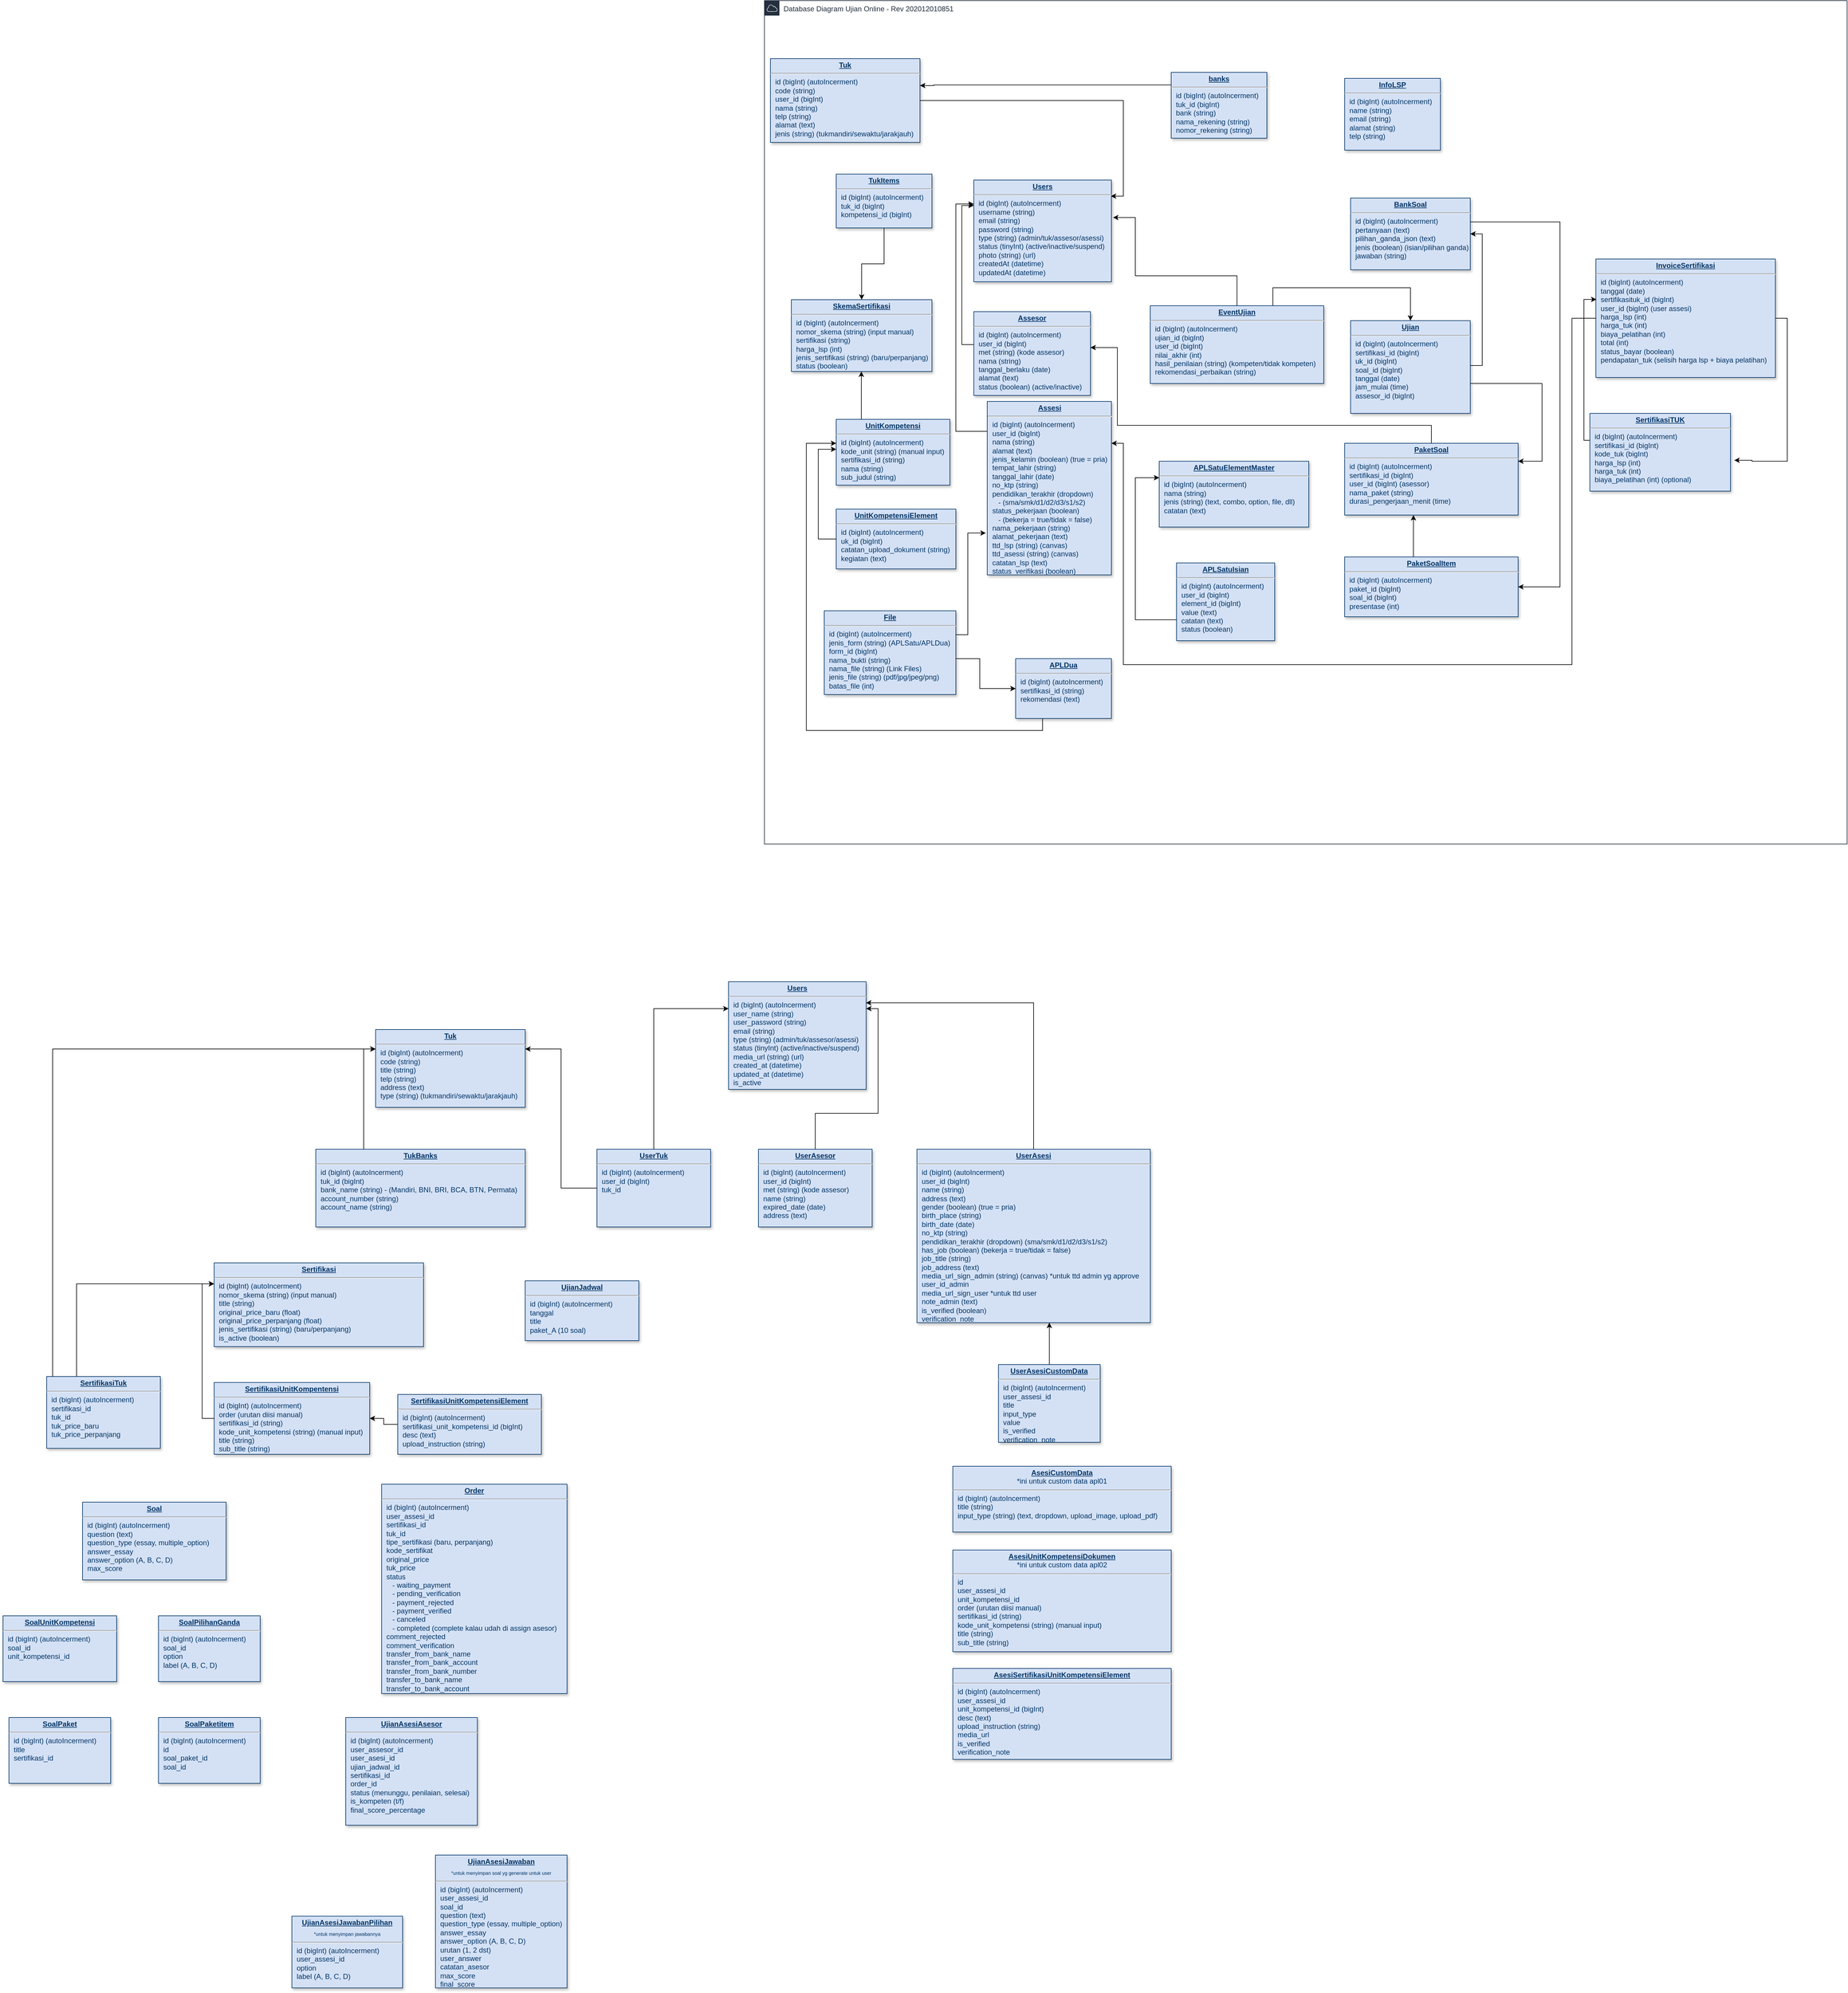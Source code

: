 <mxfile version="13.10.9" type="github">
  <diagram name="Page-1" id="efa7a0a1-bf9b-a30e-e6df-94a7791c09e9">
    <mxGraphModel dx="3702" dy="2324" grid="1" gridSize="10" guides="1" tooltips="1" connect="1" arrows="1" fold="1" page="1" pageScale="1" pageWidth="826" pageHeight="1169" background="#ffffff" math="0" shadow="0">
      <root>
        <mxCell id="0" />
        <mxCell id="1" parent="0" />
        <mxCell id="heTCheeYm8iJPFTdOMiy-63" value="Database Diagram Ujian Online - Rev 202012010851" style="points=[[0,0],[0.25,0],[0.5,0],[0.75,0],[1,0],[1,0.25],[1,0.5],[1,0.75],[1,1],[0.75,1],[0.5,1],[0.25,1],[0,1],[0,0.75],[0,0.5],[0,0.25]];outlineConnect=0;gradientColor=none;html=1;whiteSpace=wrap;fontSize=12;fontStyle=0;shape=mxgraph.aws4.group;grIcon=mxgraph.aws4.group_aws_cloud;strokeColor=#232F3E;fillColor=none;verticalAlign=top;align=left;spacingLeft=30;fontColor=#232F3E;dashed=0;" parent="1" vertex="1">
          <mxGeometry x="-70" y="-220" width="1810" height="1410" as="geometry" />
        </mxCell>
        <mxCell id="heTCheeYm8iJPFTdOMiy-60" style="edgeStyle=orthogonalEdgeStyle;rounded=0;orthogonalLoop=1;jettySize=auto;html=1;entryX=0.996;entryY=0.158;entryDx=0;entryDy=0;entryPerimeter=0;" parent="1" source="19" target="25" edge="1">
          <mxGeometry relative="1" as="geometry" />
        </mxCell>
        <mxCell id="19" value="&lt;p style=&quot;margin: 0px ; margin-top: 4px ; text-align: center ; text-decoration: underline&quot;&gt;&lt;b&gt;Tuk&lt;/b&gt;&lt;/p&gt;&lt;hr&gt;&lt;p style=&quot;margin: 0px ; margin-left: 8px&quot;&gt;id (bigInt) (autoIncerment)&lt;br&gt;&lt;/p&gt;&lt;p style=&quot;margin: 0px ; margin-left: 8px&quot;&gt;code (string)&lt;br&gt;user_id (bigInt)&lt;/p&gt;&lt;p style=&quot;margin: 0px ; margin-left: 8px&quot;&gt;nama (string)&lt;/p&gt;&lt;p style=&quot;margin: 0px ; margin-left: 8px&quot;&gt;telp (string)&lt;/p&gt;&lt;p style=&quot;margin: 0px ; margin-left: 8px&quot;&gt;alamat (text)&lt;/p&gt;&lt;p style=&quot;margin: 0px ; margin-left: 8px&quot;&gt;jenis (string) (tukmandiri/sewaktu/jarakjauh)&lt;/p&gt;" style="verticalAlign=top;align=left;overflow=fill;fontSize=12;fontFamily=Helvetica;html=1;strokeColor=#003366;shadow=1;fillColor=#D4E1F5;fontColor=#003366" parent="1" vertex="1">
          <mxGeometry x="-60" y="-123" width="250" height="140" as="geometry" />
        </mxCell>
        <mxCell id="heTCheeYm8iJPFTdOMiy-50" style="edgeStyle=orthogonalEdgeStyle;rounded=0;orthogonalLoop=1;jettySize=auto;html=1;entryX=1.027;entryY=0.603;entryDx=0;entryDy=0;entryPerimeter=0;" parent="1" source="21" target="heTCheeYm8iJPFTdOMiy-49" edge="1">
          <mxGeometry relative="1" as="geometry">
            <Array as="points">
              <mxPoint x="1640" y="311" />
              <mxPoint x="1640" y="550" />
              <mxPoint x="1581" y="550" />
            </Array>
          </mxGeometry>
        </mxCell>
        <mxCell id="bXYBpyES4xBzQ3Z_DIDQ-28" style="edgeStyle=orthogonalEdgeStyle;rounded=0;orthogonalLoop=1;jettySize=auto;html=1;" parent="1" source="21" target="heTCheeYm8iJPFTdOMiy-33" edge="1">
          <mxGeometry relative="1" as="geometry">
            <Array as="points">
              <mxPoint x="1280" y="311" />
              <mxPoint x="1280" y="890" />
              <mxPoint x="530" y="890" />
              <mxPoint x="530" y="520" />
            </Array>
          </mxGeometry>
        </mxCell>
        <mxCell id="21" value="&lt;p style=&quot;margin: 0px ; margin-top: 4px ; text-align: center ; text-decoration: underline&quot;&gt;&lt;b&gt;InvoiceSertifikasi&lt;/b&gt;&lt;/p&gt;&lt;hr&gt;&lt;p style=&quot;margin: 0px ; margin-left: 8px&quot;&gt;id (bigInt) (autoI&lt;span&gt;ncerment)&lt;/span&gt;&lt;/p&gt;&lt;p style=&quot;margin: 0px ; margin-left: 8px&quot;&gt;tanggal (date)&lt;/p&gt;&lt;p style=&quot;margin: 0px ; margin-left: 8px&quot;&gt;sertifikasituk_id (bigInt)&lt;/p&gt;&lt;p style=&quot;margin: 0px ; margin-left: 8px&quot;&gt;user_id (bigInt) (user assesi)&lt;/p&gt;&lt;p style=&quot;margin: 0px ; margin-left: 8px&quot;&gt;harga_lsp (int)&lt;/p&gt;&lt;p style=&quot;margin: 0px ; margin-left: 8px&quot;&gt;harga_tuk (int)&lt;/p&gt;&lt;p style=&quot;margin: 0px ; margin-left: 8px&quot;&gt;biaya_pelatihan (int)&lt;/p&gt;&lt;p style=&quot;margin: 0px ; margin-left: 8px&quot;&gt;total (int)&lt;/p&gt;&lt;p style=&quot;margin: 0px ; margin-left: 8px&quot;&gt;status_bayar (boolean)&lt;/p&gt;&lt;p style=&quot;margin: 0px ; margin-left: 8px&quot;&gt;pendapatan_tuk&amp;nbsp;&lt;span&gt;(selisih harga lsp + biaya pelatihan)&lt;/span&gt;&lt;/p&gt;&lt;p style=&quot;margin: 0px ; margin-left: 8px&quot;&gt;&lt;br&gt;&lt;/p&gt;" style="verticalAlign=top;align=left;overflow=fill;fontSize=12;fontFamily=Helvetica;html=1;strokeColor=#003366;shadow=1;fillColor=#D4E1F5;fontColor=#003366" parent="1" vertex="1">
          <mxGeometry x="1320" y="212" width="300" height="198" as="geometry" />
        </mxCell>
        <mxCell id="DHn3oza12a2Z6BV4zN-L-25" style="edgeStyle=orthogonalEdgeStyle;rounded=0;orthogonalLoop=1;jettySize=auto;html=1;" parent="1" source="23" target="heTCheeYm8iJPFTdOMiy-48" edge="1">
          <mxGeometry relative="1" as="geometry">
            <Array as="points">
              <mxPoint x="92" y="460" />
              <mxPoint x="92" y="460" />
            </Array>
          </mxGeometry>
        </mxCell>
        <mxCell id="23" value="&lt;p style=&quot;margin: 0px ; margin-top: 4px ; text-align: center ; text-decoration: underline&quot;&gt;&lt;strong&gt;UnitKompetensi&lt;/strong&gt;&lt;/p&gt;&lt;hr&gt;&lt;p style=&quot;margin: 0px ; margin-left: 8px&quot;&gt;id (bigInt) (autoIncerment)&amp;nbsp;&lt;/p&gt;&lt;p style=&quot;margin: 0px ; margin-left: 8px&quot;&gt;&lt;span&gt;kode_unit (string) (manual input)&lt;/span&gt;&lt;br&gt;&lt;/p&gt;&lt;p style=&quot;margin: 0px ; margin-left: 8px&quot;&gt;sertifikasi_id (string)&lt;/p&gt;&lt;p style=&quot;margin: 0px ; margin-left: 8px&quot;&gt;nama (string)&lt;/p&gt;&lt;p style=&quot;margin: 0px ; margin-left: 8px&quot;&gt;sub_judul (string)&lt;/p&gt;" style="verticalAlign=top;align=left;overflow=fill;fontSize=12;fontFamily=Helvetica;html=1;strokeColor=#003366;shadow=1;fillColor=#D4E1F5;fontColor=#003366" parent="1" vertex="1">
          <mxGeometry x="50" y="480" width="190" height="110" as="geometry" />
        </mxCell>
        <mxCell id="25" value="&lt;p style=&quot;margin: 0px ; margin-top: 4px ; text-align: center ; text-decoration: underline&quot;&gt;&lt;strong&gt;Users&lt;/strong&gt;&lt;/p&gt;&lt;hr&gt;&lt;p style=&quot;margin: 0px ; margin-left: 8px&quot;&gt;id (bigInt) (autoIncerment)&lt;/p&gt;&lt;p style=&quot;margin: 0px ; margin-left: 8px&quot;&gt;&lt;span&gt;username (string)&lt;/span&gt;&lt;br&gt;&lt;/p&gt;&lt;p style=&quot;margin: 0px ; margin-left: 8px&quot;&gt;email (string)&lt;/p&gt;&lt;p style=&quot;margin: 0px ; margin-left: 8px&quot;&gt;password (string)&lt;/p&gt;&lt;p style=&quot;margin: 0px ; margin-left: 8px&quot;&gt;type (string) (admin/tuk/assesor/asessi)&lt;/p&gt;&lt;p style=&quot;margin: 0px ; margin-left: 8px&quot;&gt;status (tinyInt) (active/inactive/suspend)&lt;/p&gt;&lt;p style=&quot;margin: 0px ; margin-left: 8px&quot;&gt;photo (string) (url)&lt;br&gt;&lt;/p&gt;&lt;p style=&quot;margin: 0px ; margin-left: 8px&quot;&gt;createdAt (datetime)&lt;/p&gt;&lt;p style=&quot;margin: 0px ; margin-left: 8px&quot;&gt;updatedAt (datetime)&lt;/p&gt;" style="verticalAlign=top;align=left;overflow=fill;fontSize=12;fontFamily=Helvetica;html=1;strokeColor=#003366;shadow=1;fillColor=#D4E1F5;fontColor=#003366" parent="1" vertex="1">
          <mxGeometry x="280" y="80" width="230" height="170" as="geometry" />
        </mxCell>
        <mxCell id="DHn3oza12a2Z6BV4zN-L-26" style="edgeStyle=orthogonalEdgeStyle;rounded=0;orthogonalLoop=1;jettySize=auto;html=1;entryX=0.5;entryY=0;entryDx=0;entryDy=0;" parent="1" source="WZpdN21KnvEpJNr-9mmN-114" target="heTCheeYm8iJPFTdOMiy-48" edge="1">
          <mxGeometry relative="1" as="geometry" />
        </mxCell>
        <mxCell id="WZpdN21KnvEpJNr-9mmN-114" value="&lt;p style=&quot;margin: 0px ; margin-top: 4px ; text-align: center ; text-decoration: underline&quot;&gt;&lt;b&gt;TukItems&lt;/b&gt;&lt;/p&gt;&lt;hr&gt;&lt;p style=&quot;margin: 0px ; margin-left: 8px&quot;&gt;id (bigInt) (autoIncerment)&lt;/p&gt;&lt;p style=&quot;margin: 0px ; margin-left: 8px&quot;&gt;tuk_id (bigInt)&lt;/p&gt;&lt;p style=&quot;margin: 0px ; margin-left: 8px&quot;&gt;kompetensi_id (bigInt)&lt;/p&gt;" style="verticalAlign=top;align=left;overflow=fill;fontSize=12;fontFamily=Helvetica;html=1;strokeColor=#003366;shadow=1;fillColor=#D4E1F5;fontColor=#003366" parent="1" vertex="1">
          <mxGeometry x="50" y="70" width="160" height="90" as="geometry" />
        </mxCell>
        <mxCell id="heTCheeYm8iJPFTdOMiy-61" style="edgeStyle=orthogonalEdgeStyle;rounded=0;orthogonalLoop=1;jettySize=auto;html=1;" parent="1" source="WZpdN21KnvEpJNr-9mmN-120" edge="1">
          <mxGeometry relative="1" as="geometry">
            <Array as="points">
              <mxPoint x="213" y="-79" />
            </Array>
            <mxPoint x="190" y="-78" as="targetPoint" />
          </mxGeometry>
        </mxCell>
        <mxCell id="WZpdN21KnvEpJNr-9mmN-120" value="&lt;p style=&quot;margin: 0px ; margin-top: 4px ; text-align: center ; text-decoration: underline&quot;&gt;&lt;b&gt;banks&lt;/b&gt;&lt;/p&gt;&lt;hr&gt;&lt;p style=&quot;margin: 0px ; margin-left: 8px&quot;&gt;id (bigInt) (autoIncerment)&lt;/p&gt;&lt;p style=&quot;margin: 0px ; margin-left: 8px&quot;&gt;tuk_id (bigInt)&lt;br&gt;bank (string)&lt;/p&gt;&lt;p style=&quot;margin: 0px ; margin-left: 8px&quot;&gt;nama_rekening (string)&lt;/p&gt;&lt;p style=&quot;margin: 0px ; margin-left: 8px&quot;&gt;nomor_rekening (string)&lt;/p&gt;" style="verticalAlign=top;align=left;overflow=fill;fontSize=12;fontFamily=Helvetica;html=1;strokeColor=#003366;shadow=1;fillColor=#D4E1F5;fontColor=#003366" parent="1" vertex="1">
          <mxGeometry x="610" y="-100" width="160" height="110" as="geometry" />
        </mxCell>
        <mxCell id="Iho4lKKZC5XpDZxjVtu8-25" value="&lt;p style=&quot;margin: 0px ; margin-top: 4px ; text-align: center ; text-decoration: underline&quot;&gt;&lt;b&gt;InfoLSP&lt;/b&gt;&lt;/p&gt;&lt;hr&gt;&lt;p style=&quot;margin: 0px ; margin-left: 8px&quot;&gt;id (bigInt) (autoI&lt;span&gt;ncerment)&lt;/span&gt;&lt;/p&gt;&lt;p style=&quot;margin: 0px ; margin-left: 8px&quot;&gt;name (string)&lt;/p&gt;&lt;p style=&quot;margin: 0px ; margin-left: 8px&quot;&gt;email (string)&lt;/p&gt;&lt;p style=&quot;margin: 0px ; margin-left: 8px&quot;&gt;alamat (string)&lt;/p&gt;&lt;p style=&quot;margin: 0px ; margin-left: 8px&quot;&gt;telp (string)&lt;/p&gt;" style="verticalAlign=top;align=left;overflow=fill;fontSize=12;fontFamily=Helvetica;html=1;strokeColor=#003366;shadow=1;fillColor=#D4E1F5;fontColor=#003366" parent="1" vertex="1">
          <mxGeometry x="900" y="-90" width="160" height="120" as="geometry" />
        </mxCell>
        <mxCell id="heTCheeYm8iJPFTdOMiy-39" style="edgeStyle=orthogonalEdgeStyle;rounded=0;orthogonalLoop=1;jettySize=auto;html=1;entryX=0;entryY=0.25;entryDx=0;entryDy=0;" parent="1" source="heTCheeYm8iJPFTdOMiy-32" target="25" edge="1">
          <mxGeometry relative="1" as="geometry">
            <mxPoint x="270" y="110" as="targetPoint" />
            <Array as="points">
              <mxPoint x="260" y="355" />
              <mxPoint x="260" y="122" />
            </Array>
          </mxGeometry>
        </mxCell>
        <mxCell id="heTCheeYm8iJPFTdOMiy-32" value="&lt;p style=&quot;margin: 0px ; margin-top: 4px ; text-align: center ; text-decoration: underline&quot;&gt;&lt;strong&gt;Assesor&lt;/strong&gt;&lt;/p&gt;&lt;hr&gt;&lt;p style=&quot;margin: 0px ; margin-left: 8px&quot;&gt;id (bigInt) (autoIncerment)&lt;/p&gt;&lt;p style=&quot;margin: 0px ; margin-left: 8px&quot;&gt;user_id (bigInt)&lt;/p&gt;&lt;p style=&quot;margin: 0px ; margin-left: 8px&quot;&gt;met (string) (kode assesor)&lt;br&gt;&lt;/p&gt;&lt;p style=&quot;margin: 0px ; margin-left: 8px&quot;&gt;nama (string)&lt;/p&gt;&lt;p style=&quot;margin: 0px ; margin-left: 8px&quot;&gt;tanggal_berlaku (date)&lt;/p&gt;&lt;p style=&quot;margin: 0px ; margin-left: 8px&quot;&gt;alamat (text)&lt;/p&gt;&lt;p style=&quot;margin: 0px ; margin-left: 8px&quot;&gt;status (boolean) (active/inactive)&lt;/p&gt;&lt;p style=&quot;margin: 0px ; margin-left: 8px&quot;&gt;&lt;br&gt;&lt;/p&gt;" style="verticalAlign=top;align=left;overflow=fill;fontSize=12;fontFamily=Helvetica;html=1;strokeColor=#003366;shadow=1;fillColor=#D4E1F5;fontColor=#003366" parent="1" vertex="1">
          <mxGeometry x="280" y="300" width="195" height="140" as="geometry" />
        </mxCell>
        <mxCell id="heTCheeYm8iJPFTdOMiy-40" style="edgeStyle=orthogonalEdgeStyle;rounded=0;orthogonalLoop=1;jettySize=auto;html=1;" parent="1" source="heTCheeYm8iJPFTdOMiy-33" edge="1">
          <mxGeometry relative="1" as="geometry">
            <mxPoint x="280" y="120" as="targetPoint" />
            <Array as="points">
              <mxPoint x="250" y="500" />
              <mxPoint x="250" y="120" />
            </Array>
          </mxGeometry>
        </mxCell>
        <mxCell id="heTCheeYm8iJPFTdOMiy-33" value="&lt;p style=&quot;margin: 0px ; margin-top: 4px ; text-align: center ; text-decoration: underline&quot;&gt;&lt;strong&gt;Assesi&lt;/strong&gt;&lt;/p&gt;&lt;hr&gt;&lt;p style=&quot;margin: 0px ; margin-left: 8px&quot;&gt;id (bigInt) (autoIncerment)&lt;/p&gt;&lt;p style=&quot;margin: 0px ; margin-left: 8px&quot;&gt;user_id (bigInt)&lt;/p&gt;&lt;p style=&quot;margin: 0px ; margin-left: 8px&quot;&gt;nama (string)&lt;/p&gt;&lt;p style=&quot;margin: 0px ; margin-left: 8px&quot;&gt;alamat (text)&lt;/p&gt;&lt;p style=&quot;margin: 0px ; margin-left: 8px&quot;&gt;jenis_kelamin (boolean) (true = pria)&lt;br&gt;tempat_lahir (string)&lt;/p&gt;&lt;p style=&quot;margin: 0px ; margin-left: 8px&quot;&gt;tanggal_lahir (date)&lt;/p&gt;&lt;p style=&quot;margin: 0px ; margin-left: 8px&quot;&gt;no_ktp (string)&lt;/p&gt;&lt;p style=&quot;margin: 0px ; margin-left: 8px&quot;&gt;pendidikan_terakhir (dropdown)&lt;/p&gt;&lt;p style=&quot;margin: 0px ; margin-left: 8px&quot;&gt;&amp;nbsp; &amp;nbsp;- (sma/smk/d1/d2/d3/s1/s2)&lt;/p&gt;&lt;p style=&quot;margin: 0px ; margin-left: 8px&quot;&gt;status_pekerjaan (boolean)&lt;/p&gt;&lt;p style=&quot;margin: 0px ; margin-left: 8px&quot;&gt;&amp;nbsp; &amp;nbsp;- (bekerja = true/tidak = false)&lt;/p&gt;&lt;p style=&quot;margin: 0px ; margin-left: 8px&quot;&gt;nama_pekerjaan (string)&lt;/p&gt;&lt;p style=&quot;margin: 0px ; margin-left: 8px&quot;&gt;alamat_pekerjaan (text)&lt;/p&gt;&lt;p style=&quot;margin: 0px ; margin-left: 8px&quot;&gt;ttd_lsp (string) (canvas)&lt;/p&gt;&lt;p style=&quot;margin: 0px ; margin-left: 8px&quot;&gt;ttd_asessi (string) (canvas)&lt;/p&gt;&lt;p style=&quot;margin: 0px ; margin-left: 8px&quot;&gt;catatan_lsp (text)&lt;/p&gt;&lt;p style=&quot;margin: 0px ; margin-left: 8px&quot;&gt;status_verifikasi (boolean)&lt;/p&gt;" style="verticalAlign=top;align=left;overflow=fill;fontSize=12;fontFamily=Helvetica;html=1;strokeColor=#003366;shadow=1;fillColor=#D4E1F5;fontColor=#003366" parent="1" vertex="1">
          <mxGeometry x="302.5" y="450" width="207.5" height="290" as="geometry" />
        </mxCell>
        <mxCell id="heTCheeYm8iJPFTdOMiy-34" value="&lt;p style=&quot;margin: 4px 0px 0px ; text-align: center&quot;&gt;&lt;b&gt;&lt;u&gt;APLSatuElementMaster&lt;/u&gt;&lt;/b&gt;&lt;br&gt;&lt;/p&gt;&lt;hr&gt;&lt;p style=&quot;margin: 0px ; margin-left: 8px&quot;&gt;id (bigInt) (autoIncerment)&lt;/p&gt;&lt;p style=&quot;margin: 0px ; margin-left: 8px&quot;&gt;nama (string)&lt;/p&gt;&lt;p style=&quot;margin: 0px ; margin-left: 8px&quot;&gt;jenis (string) (text, combo, option, file, dll)&lt;/p&gt;&lt;p style=&quot;margin: 0px ; margin-left: 8px&quot;&gt;catatan (text)&lt;/p&gt;" style="verticalAlign=top;align=left;overflow=fill;fontSize=12;fontFamily=Helvetica;html=1;strokeColor=#003366;shadow=1;fillColor=#D4E1F5;fontColor=#003366" parent="1" vertex="1">
          <mxGeometry x="590" y="550" width="250" height="110" as="geometry" />
        </mxCell>
        <mxCell id="heTCheeYm8iJPFTdOMiy-37" style="edgeStyle=orthogonalEdgeStyle;rounded=0;orthogonalLoop=1;jettySize=auto;html=1;entryX=0;entryY=0.25;entryDx=0;entryDy=0;" parent="1" source="heTCheeYm8iJPFTdOMiy-35" target="heTCheeYm8iJPFTdOMiy-34" edge="1">
          <mxGeometry relative="1" as="geometry">
            <mxPoint x="550" y="490" as="targetPoint" />
            <Array as="points">
              <mxPoint x="550" y="815" />
              <mxPoint x="550" y="578" />
            </Array>
          </mxGeometry>
        </mxCell>
        <mxCell id="heTCheeYm8iJPFTdOMiy-35" value="&lt;p style=&quot;margin: 4px 0px 0px ; text-align: center&quot;&gt;&lt;b&gt;&lt;u&gt;APLSatuIsian&lt;/u&gt;&lt;/b&gt;&lt;br&gt;&lt;/p&gt;&lt;hr&gt;&lt;p style=&quot;margin: 0px ; margin-left: 8px&quot;&gt;id (bigInt) (autoIncerment)&lt;/p&gt;&lt;p style=&quot;margin: 0px ; margin-left: 8px&quot;&gt;user_id (bigInt)&lt;/p&gt;&lt;p style=&quot;margin: 0px ; margin-left: 8px&quot;&gt;element_id (bigInt)&lt;/p&gt;&lt;p style=&quot;margin: 0px ; margin-left: 8px&quot;&gt;value (text)&lt;/p&gt;&lt;p style=&quot;margin: 0px ; margin-left: 8px&quot;&gt;catatan (text)&lt;/p&gt;&lt;p style=&quot;margin: 0px ; margin-left: 8px&quot;&gt;status (boolean)&lt;/p&gt;" style="verticalAlign=top;align=left;overflow=fill;fontSize=12;fontFamily=Helvetica;html=1;strokeColor=#003366;shadow=1;fillColor=#D4E1F5;fontColor=#003366" parent="1" vertex="1">
          <mxGeometry x="619" y="720" width="164" height="130" as="geometry" />
        </mxCell>
        <mxCell id="DHn3oza12a2Z6BV4zN-L-27" style="edgeStyle=orthogonalEdgeStyle;rounded=0;orthogonalLoop=1;jettySize=auto;html=1;" parent="1" source="heTCheeYm8iJPFTdOMiy-42" target="23" edge="1">
          <mxGeometry relative="1" as="geometry">
            <Array as="points">
              <mxPoint x="395" y="1000" />
              <mxPoint y="1000" />
              <mxPoint y="520" />
            </Array>
          </mxGeometry>
        </mxCell>
        <mxCell id="heTCheeYm8iJPFTdOMiy-42" value="&lt;p style=&quot;margin: 0px ; margin-top: 4px ; text-align: center ; text-decoration: underline&quot;&gt;&lt;strong&gt;APLDua&lt;/strong&gt;&lt;/p&gt;&lt;hr&gt;&lt;p style=&quot;margin: 0px ; margin-left: 8px&quot;&gt;id (bigInt) (autoIncerment)&lt;/p&gt;&lt;p style=&quot;margin: 0px ; margin-left: 8px&quot;&gt;&lt;span&gt;sertifikasi_id (string)&lt;/span&gt;&lt;/p&gt;&lt;p style=&quot;margin: 0px ; margin-left: 8px&quot;&gt;rekomendasi (text)&lt;/p&gt;" style="verticalAlign=top;align=left;overflow=fill;fontSize=12;fontFamily=Helvetica;html=1;strokeColor=#003366;shadow=1;fillColor=#D4E1F5;fontColor=#003366" parent="1" vertex="1">
          <mxGeometry x="350" y="880" width="160" height="100" as="geometry" />
        </mxCell>
        <mxCell id="heTCheeYm8iJPFTdOMiy-45" style="edgeStyle=orthogonalEdgeStyle;rounded=0;orthogonalLoop=1;jettySize=auto;html=1;" parent="1" source="heTCheeYm8iJPFTdOMiy-43" edge="1">
          <mxGeometry relative="1" as="geometry">
            <mxPoint x="50" y="530" as="targetPoint" />
            <Array as="points">
              <mxPoint x="20" y="680" />
              <mxPoint x="20" y="530" />
            </Array>
          </mxGeometry>
        </mxCell>
        <mxCell id="heTCheeYm8iJPFTdOMiy-43" value="&lt;p style=&quot;margin: 0px ; margin-top: 4px ; text-align: center ; text-decoration: underline&quot;&gt;&lt;strong&gt;UnitKompetensiElement&lt;/strong&gt;&lt;/p&gt;&lt;hr&gt;&lt;p style=&quot;margin: 0px ; margin-left: 8px&quot;&gt;id (bigInt) (autoIncerment)&amp;nbsp;&lt;/p&gt;&lt;p style=&quot;margin: 0px ; margin-left: 8px&quot;&gt;uk_id (bigInt)&lt;/p&gt;&lt;p style=&quot;margin: 0px ; margin-left: 8px&quot;&gt;catatan_upload_dokument (string)&lt;/p&gt;&lt;p style=&quot;margin: 0px ; margin-left: 8px&quot;&gt;kegiatan (text)&lt;/p&gt;" style="verticalAlign=top;align=left;overflow=fill;fontSize=12;fontFamily=Helvetica;html=1;strokeColor=#003366;shadow=1;fillColor=#D4E1F5;fontColor=#003366" parent="1" vertex="1">
          <mxGeometry x="50" y="630" width="200" height="100" as="geometry" />
        </mxCell>
        <mxCell id="heTCheeYm8iJPFTdOMiy-46" style="edgeStyle=orthogonalEdgeStyle;rounded=0;orthogonalLoop=1;jettySize=auto;html=1;" parent="1" source="heTCheeYm8iJPFTdOMiy-44" edge="1">
          <mxGeometry relative="1" as="geometry">
            <mxPoint x="300" y="670" as="targetPoint" />
            <Array as="points">
              <mxPoint x="130" y="840" />
              <mxPoint x="270" y="840" />
              <mxPoint x="270" y="670" />
              <mxPoint x="300" y="670" />
            </Array>
          </mxGeometry>
        </mxCell>
        <mxCell id="heTCheeYm8iJPFTdOMiy-47" style="edgeStyle=orthogonalEdgeStyle;rounded=0;orthogonalLoop=1;jettySize=auto;html=1;entryX=0;entryY=0.5;entryDx=0;entryDy=0;" parent="1" source="heTCheeYm8iJPFTdOMiy-44" target="heTCheeYm8iJPFTdOMiy-42" edge="1">
          <mxGeometry relative="1" as="geometry">
            <mxPoint x="310" y="920" as="targetPoint" />
            <Array as="points">
              <mxPoint x="290" y="880" />
              <mxPoint x="290" y="930" />
            </Array>
          </mxGeometry>
        </mxCell>
        <mxCell id="heTCheeYm8iJPFTdOMiy-44" value="&lt;p style=&quot;margin: 0px ; margin-top: 4px ; text-align: center ; text-decoration: underline&quot;&gt;&lt;strong&gt;File&lt;/strong&gt;&lt;/p&gt;&lt;hr&gt;&lt;p style=&quot;margin: 0px ; margin-left: 8px&quot;&gt;id (bigInt) (autoIncerment)&amp;nbsp;&lt;/p&gt;&lt;p style=&quot;margin: 0px ; margin-left: 8px&quot;&gt;jenis_form (string) (APLSatu/APLDua)&lt;/p&gt;&lt;p style=&quot;margin: 0px ; margin-left: 8px&quot;&gt;form_id (bigInt)&lt;/p&gt;&lt;p style=&quot;margin: 0px ; margin-left: 8px&quot;&gt;nama_bukti (string)&lt;/p&gt;&lt;p style=&quot;margin: 0px ; margin-left: 8px&quot;&gt;nama_file (string) (Link Files)&lt;/p&gt;&lt;p style=&quot;margin: 0px ; margin-left: 8px&quot;&gt;jenis_file (string) (pdf/jpg/jpeg/png)&lt;/p&gt;&lt;p style=&quot;margin: 0px ; margin-left: 8px&quot;&gt;batas_file (int)&lt;/p&gt;" style="verticalAlign=top;align=left;overflow=fill;fontSize=12;fontFamily=Helvetica;html=1;strokeColor=#003366;shadow=1;fillColor=#D4E1F5;fontColor=#003366" parent="1" vertex="1">
          <mxGeometry x="30" y="800" width="220" height="140" as="geometry" />
        </mxCell>
        <mxCell id="heTCheeYm8iJPFTdOMiy-48" value="&lt;p style=&quot;margin: 0px ; margin-top: 4px ; text-align: center ; text-decoration: underline&quot;&gt;&lt;strong&gt;SkemaSertifikasi&lt;/strong&gt;&lt;/p&gt;&lt;hr&gt;&lt;p style=&quot;margin: 0px ; margin-left: 8px&quot;&gt;id (bigInt) (autoIncerment)&lt;/p&gt;&lt;p style=&quot;margin: 0px ; margin-left: 8px&quot;&gt;nomor_skema (string) (input manual)&lt;/p&gt;&lt;p style=&quot;margin: 0px ; margin-left: 8px&quot;&gt;sertifikasi (string)&lt;/p&gt;&lt;p style=&quot;margin: 0px ; margin-left: 8px&quot;&gt;harga_lsp (int)&lt;/p&gt;&lt;p style=&quot;margin: 0px ; margin-left: 8px&quot;&gt;jenis_sertifikasi (string) (baru/perpanjang)&lt;/p&gt;&lt;p style=&quot;margin: 0px ; margin-left: 8px&quot;&gt;status (boolean)&lt;/p&gt;" style="verticalAlign=top;align=left;overflow=fill;fontSize=12;fontFamily=Helvetica;html=1;strokeColor=#003366;shadow=1;fillColor=#D4E1F5;fontColor=#003366" parent="1" vertex="1">
          <mxGeometry x="-25" y="280" width="235" height="120" as="geometry" />
        </mxCell>
        <mxCell id="heTCheeYm8iJPFTdOMiy-59" style="edgeStyle=orthogonalEdgeStyle;rounded=0;orthogonalLoop=1;jettySize=auto;html=1;entryX=0.003;entryY=0.341;entryDx=0;entryDy=0;entryPerimeter=0;" parent="1" source="heTCheeYm8iJPFTdOMiy-49" target="21" edge="1">
          <mxGeometry relative="1" as="geometry">
            <Array as="points">
              <mxPoint x="1300" y="515" />
              <mxPoint x="1300" y="280" />
            </Array>
          </mxGeometry>
        </mxCell>
        <mxCell id="heTCheeYm8iJPFTdOMiy-49" value="&lt;p style=&quot;margin: 0px ; margin-top: 4px ; text-align: center ; text-decoration: underline&quot;&gt;&lt;strong&gt;SertifikasiTUK&lt;/strong&gt;&lt;/p&gt;&lt;hr&gt;&lt;p style=&quot;margin: 0px ; margin-left: 8px&quot;&gt;id (bigInt) (autoIncerment)&lt;/p&gt;&lt;p style=&quot;margin: 0px ; margin-left: 8px&quot;&gt;sertifikasi_id (bigInt)&lt;/p&gt;&lt;p style=&quot;margin: 0px ; margin-left: 8px&quot;&gt;kode_tuk (bigInt)&lt;/p&gt;&lt;p style=&quot;margin: 0px ; margin-left: 8px&quot;&gt;harga_lsp (int)&lt;/p&gt;&lt;p style=&quot;margin: 0px ; margin-left: 8px&quot;&gt;harga_tuk (int)&lt;/p&gt;&lt;p style=&quot;margin: 0px ; margin-left: 8px&quot;&gt;biaya_pelatihan (int) (optional)&lt;/p&gt;" style="verticalAlign=top;align=left;overflow=fill;fontSize=12;fontFamily=Helvetica;html=1;strokeColor=#003366;shadow=1;fillColor=#D4E1F5;fontColor=#003366" parent="1" vertex="1">
          <mxGeometry x="1310" y="470" width="235" height="130" as="geometry" />
        </mxCell>
        <mxCell id="MrS6xcVCUdpSio_KJlvb-25" style="edgeStyle=orthogonalEdgeStyle;rounded=0;orthogonalLoop=1;jettySize=auto;html=1;entryX=1;entryY=0.5;entryDx=0;entryDy=0;" parent="1" source="heTCheeYm8iJPFTdOMiy-52" target="BUe4r4xqA8qYwREzCAUj-28" edge="1">
          <mxGeometry relative="1" as="geometry">
            <mxPoint x="1180" y="853" as="targetPoint" />
            <Array as="points">
              <mxPoint x="1260" y="150" />
              <mxPoint x="1260" y="760" />
            </Array>
          </mxGeometry>
        </mxCell>
        <mxCell id="heTCheeYm8iJPFTdOMiy-52" value="&lt;p style=&quot;margin: 0px ; margin-top: 4px ; text-align: center ; text-decoration: underline&quot;&gt;&lt;strong&gt;BankSoal&lt;/strong&gt;&lt;/p&gt;&lt;hr&gt;&lt;p style=&quot;margin: 0px ; margin-left: 8px&quot;&gt;id (bigInt) (autoIncerment)&lt;/p&gt;&lt;p style=&quot;margin: 0px ; margin-left: 8px&quot;&gt;pertanyaan (text)&lt;/p&gt;&lt;p style=&quot;margin: 0px ; margin-left: 8px&quot;&gt;pilihan_ganda_json (text)&lt;/p&gt;&lt;p style=&quot;margin: 0px ; margin-left: 8px&quot;&gt;jenis (boolean) (isian/pilihan ganda)&lt;/p&gt;&lt;p style=&quot;margin: 0px ; margin-left: 8px&quot;&gt;jawaban (string)&lt;/p&gt;" style="verticalAlign=top;align=left;overflow=fill;fontSize=12;fontFamily=Helvetica;html=1;strokeColor=#003366;shadow=1;fillColor=#D4E1F5;fontColor=#003366" parent="1" vertex="1">
          <mxGeometry x="910" y="110.0" width="200" height="120" as="geometry" />
        </mxCell>
        <mxCell id="heTCheeYm8iJPFTdOMiy-55" style="edgeStyle=orthogonalEdgeStyle;rounded=0;orthogonalLoop=1;jettySize=auto;html=1;entryX=1;entryY=0.5;entryDx=0;entryDy=0;" parent="1" source="heTCheeYm8iJPFTdOMiy-53" target="heTCheeYm8iJPFTdOMiy-52" edge="1">
          <mxGeometry relative="1" as="geometry">
            <Array as="points">
              <mxPoint x="1130" y="390" />
              <mxPoint x="1130" y="170" />
              <mxPoint x="1110" y="170" />
            </Array>
          </mxGeometry>
        </mxCell>
        <mxCell id="MrS6xcVCUdpSio_KJlvb-26" style="edgeStyle=orthogonalEdgeStyle;rounded=0;orthogonalLoop=1;jettySize=auto;html=1;entryX=1;entryY=0.25;entryDx=0;entryDy=0;" parent="1" source="heTCheeYm8iJPFTdOMiy-53" target="BUe4r4xqA8qYwREzCAUj-26" edge="1">
          <mxGeometry relative="1" as="geometry">
            <Array as="points">
              <mxPoint x="1230" y="420" />
              <mxPoint x="1230" y="550" />
            </Array>
          </mxGeometry>
        </mxCell>
        <mxCell id="heTCheeYm8iJPFTdOMiy-53" value="&lt;p style=&quot;margin: 0px ; margin-top: 4px ; text-align: center ; text-decoration: underline&quot;&gt;&lt;strong&gt;Ujian&lt;/strong&gt;&lt;/p&gt;&lt;hr&gt;&lt;p style=&quot;margin: 0px ; margin-left: 8px&quot;&gt;id (bigInt) (autoIncerment)&lt;/p&gt;&lt;p style=&quot;margin: 0px ; margin-left: 8px&quot;&gt;sertifikasi_id (bigInt)&lt;/p&gt;&lt;p style=&quot;margin: 0px ; margin-left: 8px&quot;&gt;uk_id (bigInt)&lt;/p&gt;&lt;p style=&quot;margin: 0px ; margin-left: 8px&quot;&gt;soal_id (bigInt)&lt;/p&gt;&lt;p style=&quot;margin: 0px ; margin-left: 8px&quot;&gt;tanggal (date)&lt;/p&gt;&lt;p style=&quot;margin: 0px ; margin-left: 8px&quot;&gt;jam_mulai (time)&lt;/p&gt;&lt;p style=&quot;margin: 0px ; margin-left: 8px&quot;&gt;assesor_id (bigInt)&lt;/p&gt;" style="verticalAlign=top;align=left;overflow=fill;fontSize=12;fontFamily=Helvetica;html=1;strokeColor=#003366;shadow=1;fillColor=#D4E1F5;fontColor=#003366" parent="1" vertex="1">
          <mxGeometry x="910" y="315" width="200" height="155" as="geometry" />
        </mxCell>
        <mxCell id="heTCheeYm8iJPFTdOMiy-56" style="edgeStyle=orthogonalEdgeStyle;rounded=0;orthogonalLoop=1;jettySize=auto;html=1;entryX=0.5;entryY=0;entryDx=0;entryDy=0;" parent="1" source="heTCheeYm8iJPFTdOMiy-54" target="heTCheeYm8iJPFTdOMiy-53" edge="1">
          <mxGeometry relative="1" as="geometry">
            <Array as="points">
              <mxPoint x="780" y="260" />
              <mxPoint x="1010" y="260" />
            </Array>
          </mxGeometry>
        </mxCell>
        <mxCell id="heTCheeYm8iJPFTdOMiy-57" style="edgeStyle=orthogonalEdgeStyle;rounded=0;orthogonalLoop=1;jettySize=auto;html=1;entryX=1.012;entryY=0.368;entryDx=0;entryDy=0;entryPerimeter=0;" parent="1" source="heTCheeYm8iJPFTdOMiy-54" target="25" edge="1">
          <mxGeometry relative="1" as="geometry">
            <Array as="points">
              <mxPoint x="720" y="240" />
              <mxPoint x="550" y="240" />
              <mxPoint x="550" y="142" />
            </Array>
          </mxGeometry>
        </mxCell>
        <mxCell id="heTCheeYm8iJPFTdOMiy-54" value="&lt;p style=&quot;margin: 0px ; margin-top: 4px ; text-align: center ; text-decoration: underline&quot;&gt;&lt;strong&gt;EventUjian&lt;/strong&gt;&lt;/p&gt;&lt;hr&gt;&lt;p style=&quot;margin: 0px ; margin-left: 8px&quot;&gt;id (bigInt) (autoIncerment)&lt;/p&gt;&lt;p style=&quot;margin: 0px ; margin-left: 8px&quot;&gt;ujian_id (bigInt)&lt;/p&gt;&lt;p style=&quot;margin: 0px ; margin-left: 8px&quot;&gt;user_id (bigInt)&lt;/p&gt;&lt;p style=&quot;margin: 0px ; margin-left: 8px&quot;&gt;nilai_akhir (int)&lt;/p&gt;&lt;p style=&quot;margin: 0px ; margin-left: 8px&quot;&gt;hasil_penilaian (string) (kompeten/tidak kompeten)&lt;/p&gt;&lt;p style=&quot;margin: 0px ; margin-left: 8px&quot;&gt;rekomendasi_perbaikan (string)&lt;/p&gt;" style="verticalAlign=top;align=left;overflow=fill;fontSize=12;fontFamily=Helvetica;html=1;strokeColor=#003366;shadow=1;fillColor=#D4E1F5;fontColor=#003366" parent="1" vertex="1">
          <mxGeometry x="575" y="290" width="290" height="130" as="geometry" />
        </mxCell>
        <mxCell id="BUe4r4xqA8qYwREzCAUj-27" style="edgeStyle=orthogonalEdgeStyle;rounded=0;orthogonalLoop=1;jettySize=auto;html=1;" parent="1" source="BUe4r4xqA8qYwREzCAUj-26" target="heTCheeYm8iJPFTdOMiy-32" edge="1">
          <mxGeometry relative="1" as="geometry">
            <Array as="points">
              <mxPoint x="1045" y="490" />
              <mxPoint x="520" y="490" />
              <mxPoint x="520" y="360" />
            </Array>
          </mxGeometry>
        </mxCell>
        <mxCell id="BUe4r4xqA8qYwREzCAUj-26" value="&lt;p style=&quot;margin: 0px ; margin-top: 4px ; text-align: center ; text-decoration: underline&quot;&gt;&lt;strong&gt;PaketSoal&lt;/strong&gt;&lt;/p&gt;&lt;hr&gt;&lt;p style=&quot;margin: 0px ; margin-left: 8px&quot;&gt;id (bigInt) (autoIncerment)&lt;/p&gt;&lt;p style=&quot;margin: 0px ; margin-left: 8px&quot;&gt;&lt;span&gt;sertifikasi_id (bigInt)&lt;/span&gt;&lt;br&gt;&lt;/p&gt;&lt;p style=&quot;margin: 0px ; margin-left: 8px&quot;&gt;user_id (bigInt) (asessor)&lt;/p&gt;&lt;p style=&quot;margin: 0px ; margin-left: 8px&quot;&gt;nama_paket (string)&lt;/p&gt;&lt;p style=&quot;margin: 0px ; margin-left: 8px&quot;&gt;durasi_pengerjaan_menit (time)&lt;/p&gt;" style="verticalAlign=top;align=left;overflow=fill;fontSize=12;fontFamily=Helvetica;html=1;strokeColor=#003366;shadow=1;fillColor=#D4E1F5;fontColor=#003366" parent="1" vertex="1">
          <mxGeometry x="900" y="520" width="290" height="120" as="geometry" />
        </mxCell>
        <mxCell id="BUe4r4xqA8qYwREzCAUj-29" style="edgeStyle=orthogonalEdgeStyle;rounded=0;orthogonalLoop=1;jettySize=auto;html=1;" parent="1" source="BUe4r4xqA8qYwREzCAUj-28" target="BUe4r4xqA8qYwREzCAUj-26" edge="1">
          <mxGeometry relative="1" as="geometry">
            <Array as="points">
              <mxPoint x="1015" y="670" />
              <mxPoint x="1015" y="670" />
            </Array>
          </mxGeometry>
        </mxCell>
        <mxCell id="BUe4r4xqA8qYwREzCAUj-28" value="&lt;p style=&quot;margin: 0px ; margin-top: 4px ; text-align: center ; text-decoration: underline&quot;&gt;&lt;strong&gt;PaketSoalItem&lt;/strong&gt;&lt;/p&gt;&lt;hr&gt;&lt;p style=&quot;margin: 0px ; margin-left: 8px&quot;&gt;id (bigInt) (autoIncerment)&lt;/p&gt;&lt;p style=&quot;margin: 0px ; margin-left: 8px&quot;&gt;paket_id (bigInt)&lt;/p&gt;&lt;p style=&quot;margin: 0px ; margin-left: 8px&quot;&gt;soal_id (bigInt)&lt;/p&gt;&lt;p style=&quot;margin: 0px ; margin-left: 8px&quot;&gt;presentase (int)&lt;/p&gt;" style="verticalAlign=top;align=left;overflow=fill;fontSize=12;fontFamily=Helvetica;html=1;strokeColor=#003366;shadow=1;fillColor=#D4E1F5;fontColor=#003366" parent="1" vertex="1">
          <mxGeometry x="900" y="710" width="290" height="100" as="geometry" />
        </mxCell>
        <mxCell id="YZXBTbIjRNJ1mOJAg90B-25" value="&lt;p style=&quot;margin: 0px ; margin-top: 4px ; text-align: center ; text-decoration: underline&quot;&gt;&lt;strong&gt;Users&lt;/strong&gt;&lt;/p&gt;&lt;hr&gt;&lt;p style=&quot;margin: 0px ; margin-left: 8px&quot;&gt;id (bigInt) (autoIncerment)&lt;/p&gt;&lt;p style=&quot;margin: 0px ; margin-left: 8px&quot;&gt;user_name (string)&lt;/p&gt;&lt;p style=&quot;margin: 0px ; margin-left: 8px&quot;&gt;user_password (string)&lt;/p&gt;&lt;p style=&quot;margin: 0px ; margin-left: 8px&quot;&gt;email (string)&lt;/p&gt;&lt;p style=&quot;margin: 0px ; margin-left: 8px&quot;&gt;type (string) (admin/tuk/assesor/asessi)&lt;/p&gt;&lt;p style=&quot;margin: 0px ; margin-left: 8px&quot;&gt;status (tinyInt) (active/inactive/suspend)&lt;/p&gt;&lt;p style=&quot;margin: 0px ; margin-left: 8px&quot;&gt;media_url (string) (url)&lt;/p&gt;&lt;p style=&quot;margin: 0px ; margin-left: 8px&quot;&gt;created_at (datetime)&lt;/p&gt;&lt;p style=&quot;margin: 0px ; margin-left: 8px&quot;&gt;updated_at (datetime)&lt;/p&gt;&lt;p style=&quot;margin: 0px ; margin-left: 8px&quot;&gt;is_active&lt;/p&gt;" style="verticalAlign=top;align=left;overflow=fill;fontSize=12;fontFamily=Helvetica;html=1;strokeColor=#003366;shadow=1;fillColor=#D4E1F5;fontColor=#003366" parent="1" vertex="1">
          <mxGeometry x="-130" y="1420" width="230" height="180" as="geometry" />
        </mxCell>
        <mxCell id="NWYR0QhhFVFz2IaBORLZ-47" style="edgeStyle=orthogonalEdgeStyle;rounded=0;orthogonalLoop=1;jettySize=auto;html=1;entryX=0.999;entryY=0.196;entryDx=0;entryDy=0;entryPerimeter=0;" edge="1" parent="1" source="YZXBTbIjRNJ1mOJAg90B-26" target="YZXBTbIjRNJ1mOJAg90B-25">
          <mxGeometry relative="1" as="geometry">
            <Array as="points">
              <mxPoint x="380" y="1455" />
            </Array>
          </mxGeometry>
        </mxCell>
        <mxCell id="YZXBTbIjRNJ1mOJAg90B-26" value="&lt;p style=&quot;margin: 4px 0px 0px ; text-align: center&quot;&gt;&lt;b&gt;&lt;u&gt;UserAsesi&lt;/u&gt;&lt;/b&gt;&lt;br&gt;&lt;/p&gt;&lt;hr&gt;&lt;p style=&quot;margin: 0px ; margin-left: 8px&quot;&gt;id (bigInt) (autoIncerment)&lt;/p&gt;&lt;p style=&quot;margin: 0px ; margin-left: 8px&quot;&gt;user_id (bigInt)&lt;/p&gt;&lt;p style=&quot;margin: 0px ; margin-left: 8px&quot;&gt;name (string)&lt;/p&gt;&lt;p style=&quot;margin: 0px ; margin-left: 8px&quot;&gt;address (text)&lt;/p&gt;&lt;p style=&quot;margin: 0px ; margin-left: 8px&quot;&gt;gender (boolean) (true = pria)&lt;/p&gt;&lt;p style=&quot;margin: 0px ; margin-left: 8px&quot;&gt;birth_place (string)&lt;/p&gt;&lt;p style=&quot;margin: 0px ; margin-left: 8px&quot;&gt;birth_date (date)&lt;/p&gt;&lt;p style=&quot;margin: 0px ; margin-left: 8px&quot;&gt;no_ktp (string)&lt;/p&gt;&lt;p style=&quot;margin: 0px ; margin-left: 8px&quot;&gt;pendidikan_terakhir (dropdown) (sma/smk/d1/d2/d3/s1/s2)&lt;/p&gt;&lt;p style=&quot;margin: 0px ; margin-left: 8px&quot;&gt;has_job (boolean) (bekerja = true/tidak = false)&lt;/p&gt;&lt;p style=&quot;margin: 0px ; margin-left: 8px&quot;&gt;job_title (string)&lt;/p&gt;&lt;p style=&quot;margin: 0px ; margin-left: 8px&quot;&gt;job_address (text)&lt;/p&gt;&lt;p style=&quot;margin: 0px ; margin-left: 8px&quot;&gt;media_url_sign_admin (string) (canvas) *untuk ttd admin yg approve&lt;/p&gt;&lt;p style=&quot;margin: 0px ; margin-left: 8px&quot;&gt;user_id_admin&lt;/p&gt;&lt;p style=&quot;margin: 0px ; margin-left: 8px&quot;&gt;media_url_sign_user *untuk ttd user&lt;/p&gt;&lt;p style=&quot;margin: 0px ; margin-left: 8px&quot;&gt;note_admin (text)&lt;/p&gt;&lt;p style=&quot;margin: 0px ; margin-left: 8px&quot;&gt;is_verified (boolean)&lt;/p&gt;&lt;p style=&quot;margin: 0px ; margin-left: 8px&quot;&gt;verification_note&lt;/p&gt;" style="verticalAlign=top;align=left;overflow=fill;fontSize=12;fontFamily=Helvetica;html=1;strokeColor=#003366;shadow=1;fillColor=#D4E1F5;fontColor=#003366" parent="1" vertex="1">
          <mxGeometry x="185" y="1700" width="390" height="290" as="geometry" />
        </mxCell>
        <mxCell id="NWYR0QhhFVFz2IaBORLZ-48" style="edgeStyle=orthogonalEdgeStyle;rounded=0;orthogonalLoop=1;jettySize=auto;html=1;entryX=1;entryY=0.25;entryDx=0;entryDy=0;" edge="1" parent="1" source="YZXBTbIjRNJ1mOJAg90B-28" target="YZXBTbIjRNJ1mOJAg90B-25">
          <mxGeometry relative="1" as="geometry">
            <Array as="points">
              <mxPoint x="15" y="1640" />
              <mxPoint x="120" y="1640" />
              <mxPoint x="120" y="1465" />
            </Array>
          </mxGeometry>
        </mxCell>
        <mxCell id="YZXBTbIjRNJ1mOJAg90B-28" value="&lt;p style=&quot;margin: 4px 0px 0px ; text-align: center&quot;&gt;&lt;b&gt;&lt;u&gt;UserAsesor&lt;/u&gt;&lt;/b&gt;&lt;br&gt;&lt;/p&gt;&lt;hr&gt;&lt;p style=&quot;margin: 0px ; margin-left: 8px&quot;&gt;id (bigInt) (autoIncerment)&lt;/p&gt;&lt;p style=&quot;margin: 0px ; margin-left: 8px&quot;&gt;user_id (bigInt)&lt;/p&gt;&lt;p style=&quot;margin: 0px ; margin-left: 8px&quot;&gt;met (string) (kode assesor)&lt;/p&gt;&lt;p style=&quot;margin: 0px ; margin-left: 8px&quot;&gt;name (string)&lt;/p&gt;&lt;p style=&quot;margin: 0px ; margin-left: 8px&quot;&gt;expired_date (date)&lt;/p&gt;&lt;p style=&quot;margin: 0px ; margin-left: 8px&quot;&gt;address (text)&lt;/p&gt;" style="verticalAlign=top;align=left;overflow=fill;fontSize=12;fontFamily=Helvetica;html=1;strokeColor=#003366;shadow=1;fillColor=#D4E1F5;fontColor=#003366" parent="1" vertex="1">
          <mxGeometry x="-80" y="1700" width="190" height="130" as="geometry" />
        </mxCell>
        <mxCell id="NWYR0QhhFVFz2IaBORLZ-58" style="edgeStyle=orthogonalEdgeStyle;rounded=0;orthogonalLoop=1;jettySize=auto;html=1;" edge="1" parent="1" source="YZXBTbIjRNJ1mOJAg90B-29" target="YZXBTbIjRNJ1mOJAg90B-26">
          <mxGeometry relative="1" as="geometry">
            <Array as="points">
              <mxPoint x="406" y="2010" />
              <mxPoint x="406" y="2010" />
            </Array>
          </mxGeometry>
        </mxCell>
        <mxCell id="YZXBTbIjRNJ1mOJAg90B-29" value="&lt;p style=&quot;margin: 4px 0px 0px ; text-align: center&quot;&gt;&lt;b&gt;&lt;u&gt;UserAsesiCustomData&lt;/u&gt;&lt;/b&gt;&lt;br&gt;&lt;/p&gt;&lt;hr&gt;&lt;p style=&quot;margin: 0px ; margin-left: 8px&quot;&gt;id (bigInt) (autoIncerment)&lt;/p&gt;&lt;p style=&quot;margin: 0px ; margin-left: 8px&quot;&gt;user_assesi_id&lt;/p&gt;&lt;p style=&quot;margin: 0px ; margin-left: 8px&quot;&gt;title&lt;/p&gt;&lt;p style=&quot;margin: 0px ; margin-left: 8px&quot;&gt;input_type&lt;/p&gt;&lt;p style=&quot;margin: 0px ; margin-left: 8px&quot;&gt;value&lt;/p&gt;&lt;p style=&quot;margin: 0px ; margin-left: 8px&quot;&gt;is_verified&lt;/p&gt;&lt;p style=&quot;margin: 0px ; margin-left: 8px&quot;&gt;verification_note&lt;/p&gt;" style="verticalAlign=top;align=left;overflow=fill;fontSize=12;fontFamily=Helvetica;html=1;strokeColor=#003366;shadow=1;fillColor=#D4E1F5;fontColor=#003366" parent="1" vertex="1">
          <mxGeometry x="321.25" y="2060" width="170" height="130" as="geometry" />
        </mxCell>
        <mxCell id="YZXBTbIjRNJ1mOJAg90B-30" value="&lt;p style=&quot;margin: 4px 0px 0px ; text-align: center&quot;&gt;&lt;b&gt;&lt;u&gt;AsesiCustomData&lt;br&gt;&lt;/u&gt;&lt;/b&gt;*ini untuk custom data apl01&lt;br&gt;&lt;/p&gt;&lt;hr&gt;&lt;p style=&quot;margin: 0px ; margin-left: 8px&quot;&gt;id (bigInt) (autoIncerment)&lt;/p&gt;&lt;p style=&quot;margin: 0px ; margin-left: 8px&quot;&gt;title (string)&lt;/p&gt;&lt;p style=&quot;margin: 0px ; margin-left: 8px&quot;&gt;input_type (string) (text, dropdown, upload_image, upload_pdf)&lt;/p&gt;" style="verticalAlign=top;align=left;overflow=fill;fontSize=12;fontFamily=Helvetica;html=1;strokeColor=#003366;shadow=1;fillColor=#D4E1F5;fontColor=#003366" parent="1" vertex="1">
          <mxGeometry x="245" y="2230" width="365" height="110" as="geometry" />
        </mxCell>
        <mxCell id="YZXBTbIjRNJ1mOJAg90B-31" value="&lt;p style=&quot;margin: 4px 0px 0px ; text-align: center&quot;&gt;&lt;u&gt;&lt;b&gt;AsesiUnitKompetensiDokumen&lt;/b&gt;&lt;br&gt;&lt;/u&gt;*ini untuk custom data apl02&lt;br&gt;&lt;/p&gt;&lt;hr&gt;&lt;p style=&quot;margin: 0px ; margin-left: 8px&quot;&gt;id&lt;/p&gt;&lt;p style=&quot;margin: 0px ; margin-left: 8px&quot;&gt;user_assesi_id&lt;/p&gt;&lt;p style=&quot;margin: 0px ; margin-left: 8px&quot;&gt;unit_kompetensi_id&lt;/p&gt;&lt;p style=&quot;margin: 0px ; margin-left: 8px&quot;&gt;order (urutan diisi manual)&lt;/p&gt;&lt;p style=&quot;margin: 0px ; margin-left: 8px&quot;&gt;sertifikasi_id (string)&lt;/p&gt;&lt;p style=&quot;margin: 0px ; margin-left: 8px&quot;&gt;kode_unit_kompetensi (string) (manual input)&lt;/p&gt;&lt;p style=&quot;margin: 0px ; margin-left: 8px&quot;&gt;title (string)&lt;/p&gt;&lt;p style=&quot;margin: 0px ; margin-left: 8px&quot;&gt;sub_title (string)&lt;/p&gt;" style="verticalAlign=top;align=left;overflow=fill;fontSize=12;fontFamily=Helvetica;html=1;strokeColor=#003366;shadow=1;fillColor=#D4E1F5;fontColor=#003366" parent="1" vertex="1">
          <mxGeometry x="245" y="2370" width="365" height="170" as="geometry" />
        </mxCell>
        <mxCell id="YZXBTbIjRNJ1mOJAg90B-32" value="&lt;p style=&quot;margin: 4px 0px 0px ; text-align: center&quot;&gt;&lt;b&gt;&lt;u&gt;AsesiSertifikasiUnitKompetensiElement&lt;/u&gt;&lt;/b&gt;&lt;br&gt;&lt;/p&gt;&lt;hr&gt;&lt;p style=&quot;margin: 0px ; margin-left: 8px&quot;&gt;id (bigInt) (autoIncerment)&lt;/p&gt;&lt;p style=&quot;margin: 0px ; margin-left: 8px&quot;&gt;user_assesi_id&lt;/p&gt;&lt;p style=&quot;margin: 0px ; margin-left: 8px&quot;&gt;unit_kompetensi_id (bigInt)&lt;/p&gt;&lt;p style=&quot;margin: 0px ; margin-left: 8px&quot;&gt;desc (text)&lt;/p&gt;&lt;p style=&quot;margin: 0px ; margin-left: 8px&quot;&gt;upload_instruction (string)&lt;/p&gt;&lt;p style=&quot;margin: 0px ; margin-left: 8px&quot;&gt;media_url&lt;/p&gt;&lt;p style=&quot;margin: 0px ; margin-left: 8px&quot;&gt;is_verified&lt;/p&gt;&lt;p style=&quot;margin: 0px ; margin-left: 8px&quot;&gt;verification_note&lt;/p&gt;" style="verticalAlign=top;align=left;overflow=fill;fontSize=12;fontFamily=Helvetica;html=1;strokeColor=#003366;shadow=1;fillColor=#D4E1F5;fontColor=#003366" parent="1" vertex="1">
          <mxGeometry x="245" y="2568" width="365" height="152" as="geometry" />
        </mxCell>
        <mxCell id="NWYR0QhhFVFz2IaBORLZ-49" style="edgeStyle=orthogonalEdgeStyle;rounded=0;orthogonalLoop=1;jettySize=auto;html=1;entryX=0;entryY=0.25;entryDx=0;entryDy=0;" edge="1" parent="1" source="NWYR0QhhFVFz2IaBORLZ-25" target="YZXBTbIjRNJ1mOJAg90B-25">
          <mxGeometry relative="1" as="geometry">
            <Array as="points">
              <mxPoint x="-255" y="1465" />
            </Array>
          </mxGeometry>
        </mxCell>
        <mxCell id="NWYR0QhhFVFz2IaBORLZ-50" style="edgeStyle=orthogonalEdgeStyle;rounded=0;orthogonalLoop=1;jettySize=auto;html=1;entryX=1;entryY=0.25;entryDx=0;entryDy=0;" edge="1" parent="1" source="NWYR0QhhFVFz2IaBORLZ-25" target="NWYR0QhhFVFz2IaBORLZ-27">
          <mxGeometry relative="1" as="geometry" />
        </mxCell>
        <mxCell id="NWYR0QhhFVFz2IaBORLZ-25" value="&lt;p style=&quot;margin: 4px 0px 0px ; text-align: center&quot;&gt;&lt;b&gt;&lt;u&gt;UserTuk&lt;/u&gt;&lt;/b&gt;&lt;br&gt;&lt;/p&gt;&lt;hr&gt;&lt;p style=&quot;margin: 0px ; margin-left: 8px&quot;&gt;id (bigInt) (autoIncerment)&lt;/p&gt;&lt;p style=&quot;margin: 0px ; margin-left: 8px&quot;&gt;user_id (bigInt)&lt;/p&gt;&lt;p style=&quot;margin: 0px ; margin-left: 8px&quot;&gt;tuk_id&lt;br&gt;&lt;/p&gt;" style="verticalAlign=top;align=left;overflow=fill;fontSize=12;fontFamily=Helvetica;html=1;strokeColor=#003366;shadow=1;fillColor=#D4E1F5;fontColor=#003366" vertex="1" parent="1">
          <mxGeometry x="-350" y="1700" width="190" height="130" as="geometry" />
        </mxCell>
        <mxCell id="NWYR0QhhFVFz2IaBORLZ-27" value="&lt;p style=&quot;margin: 4px 0px 0px ; text-align: center&quot;&gt;&lt;b&gt;&lt;u&gt;Tuk&lt;/u&gt;&lt;/b&gt;&lt;br&gt;&lt;/p&gt;&lt;hr&gt;&lt;p style=&quot;margin: 0px ; margin-left: 8px&quot;&gt;id (bigInt) (autoIncerment)&lt;/p&gt;&lt;p style=&quot;margin: 0px ; margin-left: 8px&quot;&gt;code (string)&lt;/p&gt;&lt;p style=&quot;margin: 0px ; margin-left: 8px&quot;&gt;title (string)&lt;/p&gt;&lt;p style=&quot;margin: 0px ; margin-left: 8px&quot;&gt;telp (string)&lt;/p&gt;&lt;p style=&quot;margin: 0px ; margin-left: 8px&quot;&gt;address (text)&lt;/p&gt;&lt;p style=&quot;margin: 0px ; margin-left: 8px&quot;&gt;type (string) (tukmandiri/sewaktu/jarakjauh)&lt;/p&gt;" style="verticalAlign=top;align=left;overflow=fill;fontSize=12;fontFamily=Helvetica;html=1;strokeColor=#003366;shadow=1;fillColor=#D4E1F5;fontColor=#003366" vertex="1" parent="1">
          <mxGeometry x="-720" y="1500" width="250" height="130" as="geometry" />
        </mxCell>
        <mxCell id="NWYR0QhhFVFz2IaBORLZ-51" style="edgeStyle=orthogonalEdgeStyle;rounded=0;orthogonalLoop=1;jettySize=auto;html=1;entryX=0;entryY=0.25;entryDx=0;entryDy=0;" edge="1" parent="1" source="NWYR0QhhFVFz2IaBORLZ-28" target="NWYR0QhhFVFz2IaBORLZ-27">
          <mxGeometry relative="1" as="geometry">
            <Array as="points">
              <mxPoint x="-740" y="1532" />
            </Array>
          </mxGeometry>
        </mxCell>
        <mxCell id="NWYR0QhhFVFz2IaBORLZ-28" value="&lt;p style=&quot;margin: 4px 0px 0px ; text-align: center&quot;&gt;&lt;b&gt;&lt;u&gt;TukBanks&lt;/u&gt;&lt;/b&gt;&lt;br&gt;&lt;/p&gt;&lt;hr&gt;&lt;p style=&quot;margin: 0px ; margin-left: 8px&quot;&gt;id (bigInt) (autoIncerment)&lt;/p&gt;&lt;p style=&quot;margin: 0px ; margin-left: 8px&quot;&gt;tuk_id (bigInt)&lt;/p&gt;&lt;p style=&quot;margin: 0px ; margin-left: 8px&quot;&gt;bank_name (string) - (Mandiri, BNI, BRI, BCA, BTN, Permata)&lt;/p&gt;&lt;p style=&quot;margin: 0px ; margin-left: 8px&quot;&gt;account_number (string)&lt;/p&gt;&lt;p style=&quot;margin: 0px ; margin-left: 8px&quot;&gt;account_name (string)&lt;/p&gt;" style="verticalAlign=top;align=left;overflow=fill;fontSize=12;fontFamily=Helvetica;html=1;strokeColor=#003366;shadow=1;fillColor=#D4E1F5;fontColor=#003366" vertex="1" parent="1">
          <mxGeometry x="-820" y="1700" width="350" height="130" as="geometry" />
        </mxCell>
        <mxCell id="NWYR0QhhFVFz2IaBORLZ-29" value="&lt;p style=&quot;margin: 4px 0px 0px ; text-align: center&quot;&gt;&lt;b&gt;&lt;u&gt;Sertifikasi&lt;/u&gt;&lt;/b&gt;&lt;br&gt;&lt;/p&gt;&lt;hr&gt;&lt;p style=&quot;margin: 0px ; margin-left: 8px&quot;&gt;id (bigInt) (autoIncerment)&lt;/p&gt;&lt;p style=&quot;margin: 0px ; margin-left: 8px&quot;&gt;nomor_skema (string) (input manual)&lt;/p&gt;&lt;p style=&quot;margin: 0px ; margin-left: 8px&quot;&gt;title (string)&lt;/p&gt;&lt;p style=&quot;margin: 0px ; margin-left: 8px&quot;&gt;original_price_baru (float)&lt;/p&gt;&lt;p style=&quot;margin: 0px ; margin-left: 8px&quot;&gt;original_price_perpanjang (float)&lt;/p&gt;&lt;p style=&quot;margin: 0px ; margin-left: 8px&quot;&gt;jenis_sertifikasi (string) (baru/perpanjang)&lt;/p&gt;&lt;p style=&quot;margin: 0px ; margin-left: 8px&quot;&gt;is_active (boolean)&lt;/p&gt;" style="verticalAlign=top;align=left;overflow=fill;fontSize=12;fontFamily=Helvetica;html=1;strokeColor=#003366;shadow=1;fillColor=#D4E1F5;fontColor=#003366" vertex="1" parent="1">
          <mxGeometry x="-990" y="1890" width="350" height="140" as="geometry" />
        </mxCell>
        <mxCell id="NWYR0QhhFVFz2IaBORLZ-52" style="edgeStyle=orthogonalEdgeStyle;rounded=0;orthogonalLoop=1;jettySize=auto;html=1;entryX=0;entryY=0.25;entryDx=0;entryDy=0;" edge="1" parent="1" source="NWYR0QhhFVFz2IaBORLZ-30" target="NWYR0QhhFVFz2IaBORLZ-29">
          <mxGeometry relative="1" as="geometry">
            <Array as="points">
              <mxPoint x="-1220" y="1925" />
            </Array>
          </mxGeometry>
        </mxCell>
        <mxCell id="NWYR0QhhFVFz2IaBORLZ-53" style="edgeStyle=orthogonalEdgeStyle;rounded=0;orthogonalLoop=1;jettySize=auto;html=1;entryX=0;entryY=0.25;entryDx=0;entryDy=0;" edge="1" parent="1" source="NWYR0QhhFVFz2IaBORLZ-30" target="NWYR0QhhFVFz2IaBORLZ-27">
          <mxGeometry relative="1" as="geometry">
            <Array as="points">
              <mxPoint x="-1260" y="1532" />
            </Array>
          </mxGeometry>
        </mxCell>
        <mxCell id="NWYR0QhhFVFz2IaBORLZ-30" value="&lt;p style=&quot;margin: 4px 0px 0px ; text-align: center&quot;&gt;&lt;b&gt;&lt;u&gt;SertifikasiTuk&lt;/u&gt;&lt;/b&gt;&lt;br&gt;&lt;/p&gt;&lt;hr&gt;&lt;p style=&quot;margin: 0px ; margin-left: 8px&quot;&gt;id (bigInt) (autoIncerment)&lt;/p&gt;&lt;p style=&quot;margin: 0px ; margin-left: 8px&quot;&gt;sertifikasi_id&lt;/p&gt;&lt;p style=&quot;margin: 0px ; margin-left: 8px&quot;&gt;tuk_id&lt;/p&gt;&lt;p style=&quot;margin: 0px ; margin-left: 8px&quot;&gt;tuk_price_baru&lt;/p&gt;&lt;p style=&quot;margin: 0px ; margin-left: 8px&quot;&gt;tuk_price_perpanjang&lt;/p&gt;" style="verticalAlign=top;align=left;overflow=fill;fontSize=12;fontFamily=Helvetica;html=1;strokeColor=#003366;shadow=1;fillColor=#D4E1F5;fontColor=#003366" vertex="1" parent="1">
          <mxGeometry x="-1270" y="2080" width="190" height="120" as="geometry" />
        </mxCell>
        <mxCell id="NWYR0QhhFVFz2IaBORLZ-57" style="edgeStyle=orthogonalEdgeStyle;rounded=0;orthogonalLoop=1;jettySize=auto;html=1;entryX=1;entryY=0.5;entryDx=0;entryDy=0;" edge="1" parent="1" source="NWYR0QhhFVFz2IaBORLZ-31" target="NWYR0QhhFVFz2IaBORLZ-54">
          <mxGeometry relative="1" as="geometry" />
        </mxCell>
        <mxCell id="NWYR0QhhFVFz2IaBORLZ-31" value="&lt;p style=&quot;margin: 4px 0px 0px ; text-align: center&quot;&gt;&lt;b&gt;&lt;u&gt;SertifikasiUnitKompetensiElement&lt;/u&gt;&lt;/b&gt;&lt;br&gt;&lt;/p&gt;&lt;hr&gt;&lt;p style=&quot;margin: 0px ; margin-left: 8px&quot;&gt;id (bigInt) (autoIncerment)&lt;/p&gt;&lt;p style=&quot;margin: 0px ; margin-left: 8px&quot;&gt;sertifikasi_unit_kompetensi_id (bigInt)&lt;/p&gt;&lt;p style=&quot;margin: 0px ; margin-left: 8px&quot;&gt;desc (text)&lt;/p&gt;&lt;p style=&quot;margin: 0px ; margin-left: 8px&quot;&gt;upload_instruction (string)&lt;/p&gt;" style="verticalAlign=top;align=left;overflow=fill;fontSize=12;fontFamily=Helvetica;html=1;strokeColor=#003366;shadow=1;fillColor=#D4E1F5;fontColor=#003366" vertex="1" parent="1">
          <mxGeometry x="-683" y="2110" width="240" height="100" as="geometry" />
        </mxCell>
        <mxCell id="NWYR0QhhFVFz2IaBORLZ-32" value="&lt;p style=&quot;margin: 4px 0px 0px ; text-align: center&quot;&gt;&lt;b&gt;&lt;u&gt;Soal&lt;/u&gt;&lt;/b&gt;&lt;br&gt;&lt;/p&gt;&lt;hr&gt;&lt;p style=&quot;margin: 0px ; margin-left: 8px&quot;&gt;id (bigInt) (autoIncerment)&lt;/p&gt;&lt;p style=&quot;margin: 0px ; margin-left: 8px&quot;&gt;question (text)&lt;/p&gt;&lt;p style=&quot;margin: 0px ; margin-left: 8px&quot;&gt;question_type (essay, multiple_option)&lt;/p&gt;&lt;p style=&quot;margin: 0px ; margin-left: 8px&quot;&gt;answer_essay&lt;/p&gt;&lt;p style=&quot;margin: 0px ; margin-left: 8px&quot;&gt;answer_option (A, B, C, D)&lt;/p&gt;&lt;p style=&quot;margin: 0px ; margin-left: 8px&quot;&gt;max_score&lt;/p&gt;" style="verticalAlign=top;align=left;overflow=fill;fontSize=12;fontFamily=Helvetica;html=1;strokeColor=#003366;shadow=1;fillColor=#D4E1F5;fontColor=#003366" vertex="1" parent="1">
          <mxGeometry x="-1210" y="2290" width="240" height="130" as="geometry" />
        </mxCell>
        <mxCell id="NWYR0QhhFVFz2IaBORLZ-33" value="&lt;p style=&quot;margin: 4px 0px 0px ; text-align: center&quot;&gt;&lt;b&gt;&lt;u&gt;SoalUnitKompetensi&lt;/u&gt;&lt;/b&gt;&lt;br&gt;&lt;/p&gt;&lt;hr&gt;&lt;p style=&quot;margin: 0px ; margin-left: 8px&quot;&gt;id (bigInt) (autoIncerment)&lt;/p&gt;&lt;p style=&quot;margin: 0px ; margin-left: 8px&quot;&gt;soal_id&lt;/p&gt;&lt;p style=&quot;margin: 0px ; margin-left: 8px&quot;&gt;unit_kompetensi_id&lt;/p&gt;" style="verticalAlign=top;align=left;overflow=fill;fontSize=12;fontFamily=Helvetica;html=1;strokeColor=#003366;shadow=1;fillColor=#D4E1F5;fontColor=#003366" vertex="1" parent="1">
          <mxGeometry x="-1343" y="2480" width="190" height="110" as="geometry" />
        </mxCell>
        <mxCell id="NWYR0QhhFVFz2IaBORLZ-34" value="&lt;p style=&quot;margin: 4px 0px 0px ; text-align: center&quot;&gt;&lt;b&gt;&lt;u&gt;SoalPilihanGanda&lt;/u&gt;&lt;/b&gt;&lt;br&gt;&lt;/p&gt;&lt;hr&gt;&lt;p style=&quot;margin: 0px ; margin-left: 8px&quot;&gt;id (bigInt) (autoIncerment)&lt;/p&gt;&lt;p style=&quot;margin: 0px ; margin-left: 8px&quot;&gt;&lt;span&gt;soal_id&lt;/span&gt;&lt;br&gt;&lt;/p&gt;&lt;p style=&quot;margin: 0px ; margin-left: 8px&quot;&gt;option&lt;/p&gt;&lt;p style=&quot;margin: 0px ; margin-left: 8px&quot;&gt;label (A, B, C, D)&lt;/p&gt;" style="verticalAlign=top;align=left;overflow=fill;fontSize=12;fontFamily=Helvetica;html=1;strokeColor=#003366;shadow=1;fillColor=#D4E1F5;fontColor=#003366" vertex="1" parent="1">
          <mxGeometry x="-1083" y="2480" width="170" height="110" as="geometry" />
        </mxCell>
        <mxCell id="NWYR0QhhFVFz2IaBORLZ-35" value="&lt;p style=&quot;margin: 4px 0px 0px ; text-align: center&quot;&gt;&lt;b&gt;&lt;u&gt;SoalPaket&lt;/u&gt;&lt;/b&gt;&lt;br&gt;&lt;/p&gt;&lt;hr&gt;&lt;p style=&quot;margin: 0px ; margin-left: 8px&quot;&gt;id (bigInt) (autoIncerment)&lt;/p&gt;&lt;p style=&quot;margin: 0px ; margin-left: 8px&quot;&gt;title&lt;/p&gt;&lt;p style=&quot;margin: 0px ; margin-left: 8px&quot;&gt;sertifikasi_id&lt;/p&gt;" style="verticalAlign=top;align=left;overflow=fill;fontSize=12;fontFamily=Helvetica;html=1;strokeColor=#003366;shadow=1;fillColor=#D4E1F5;fontColor=#003366" vertex="1" parent="1">
          <mxGeometry x="-1333" y="2650" width="170" height="110" as="geometry" />
        </mxCell>
        <mxCell id="NWYR0QhhFVFz2IaBORLZ-36" value="&lt;p style=&quot;margin: 4px 0px 0px ; text-align: center&quot;&gt;&lt;b&gt;&lt;u&gt;SoalPaketitem&lt;/u&gt;&lt;/b&gt;&lt;br&gt;&lt;/p&gt;&lt;hr&gt;&lt;p style=&quot;margin: 0px ; margin-left: 8px&quot;&gt;id (bigInt) (autoIncerment)&lt;/p&gt;&lt;p style=&quot;margin: 0px ; margin-left: 8px&quot;&gt;id&lt;/p&gt;&lt;p style=&quot;margin: 0px ; margin-left: 8px&quot;&gt;soal_paket_id&lt;/p&gt;&lt;p style=&quot;margin: 0px ; margin-left: 8px&quot;&gt;soal_id&lt;/p&gt;" style="verticalAlign=top;align=left;overflow=fill;fontSize=12;fontFamily=Helvetica;html=1;strokeColor=#003366;shadow=1;fillColor=#D4E1F5;fontColor=#003366" vertex="1" parent="1">
          <mxGeometry x="-1083" y="2650" width="170" height="110" as="geometry" />
        </mxCell>
        <mxCell id="NWYR0QhhFVFz2IaBORLZ-38" value="&lt;p style=&quot;margin: 4px 0px 0px ; text-align: center&quot;&gt;&lt;b&gt;&lt;u&gt;UjianJadwal&lt;/u&gt;&lt;/b&gt;&lt;br&gt;&lt;/p&gt;&lt;hr&gt;&lt;p style=&quot;margin: 0px ; margin-left: 8px&quot;&gt;id (bigInt) (autoIncerment)&lt;/p&gt;&lt;p style=&quot;margin: 0px ; margin-left: 8px&quot;&gt;tanggal&lt;/p&gt;&lt;p style=&quot;margin: 0px ; margin-left: 8px&quot;&gt;title&lt;/p&gt;&lt;p style=&quot;margin: 0px ; margin-left: 8px&quot;&gt;paket_A (10 soal)&lt;/p&gt;" style="verticalAlign=top;align=left;overflow=fill;fontSize=12;fontFamily=Helvetica;html=1;strokeColor=#003366;shadow=1;fillColor=#D4E1F5;fontColor=#003366" vertex="1" parent="1">
          <mxGeometry x="-470" y="1920" width="190" height="100" as="geometry" />
        </mxCell>
        <mxCell id="NWYR0QhhFVFz2IaBORLZ-39" value="&lt;p style=&quot;margin: 4px 0px 0px ; text-align: center&quot;&gt;&lt;b&gt;&lt;u&gt;UjianAsesiAsesor&lt;/u&gt;&lt;/b&gt;&lt;br&gt;&lt;/p&gt;&lt;hr&gt;&lt;p style=&quot;margin: 0px ; margin-left: 8px&quot;&gt;id (bigInt) (autoIncerment)&lt;/p&gt;&lt;p style=&quot;margin: 0px ; margin-left: 8px&quot;&gt;user_assesor_id&lt;/p&gt;&lt;p style=&quot;margin: 0px ; margin-left: 8px&quot;&gt;user_asesi_id&lt;/p&gt;&lt;p style=&quot;margin: 0px ; margin-left: 8px&quot;&gt;ujian_jadwal_id&lt;/p&gt;&lt;p style=&quot;margin: 0px ; margin-left: 8px&quot;&gt;sertifikasi_id&lt;/p&gt;&lt;p style=&quot;margin: 0px ; margin-left: 8px&quot;&gt;order_id&lt;/p&gt;&lt;p style=&quot;margin: 0px ; margin-left: 8px&quot;&gt;status (menunggu, penilaian, selesai)&lt;/p&gt;&lt;p style=&quot;margin: 0px ; margin-left: 8px&quot;&gt;is_kompeten (t/f)&lt;/p&gt;&lt;p style=&quot;margin: 0px ; margin-left: 8px&quot;&gt;final_score_percentage&lt;/p&gt;" style="verticalAlign=top;align=left;overflow=fill;fontSize=12;fontFamily=Helvetica;html=1;strokeColor=#003366;shadow=1;fillColor=#D4E1F5;fontColor=#003366" vertex="1" parent="1">
          <mxGeometry x="-770" y="2650" width="220" height="180" as="geometry" />
        </mxCell>
        <mxCell id="NWYR0QhhFVFz2IaBORLZ-40" value="&lt;p style=&quot;margin: 4px 0px 0px ; text-align: center&quot;&gt;&lt;b&gt;&lt;u&gt;UjianAsesiJawaban&lt;/u&gt;&lt;/b&gt;&lt;/p&gt;&lt;p style=&quot;margin: 4px 0px 0px ; text-align: center&quot;&gt;&lt;font style=&quot;font-size: 8px&quot;&gt;*untuk menyimpan soal yg generate untuk user&lt;/font&gt;&lt;br&gt;&lt;/p&gt;&lt;hr&gt;&lt;p style=&quot;margin: 0px ; margin-left: 8px&quot;&gt;id (bigInt) (autoIncerment)&lt;/p&gt;&lt;p style=&quot;margin: 0px ; margin-left: 8px&quot;&gt;user_assesi_id&lt;/p&gt;&lt;p style=&quot;margin: 0px ; margin-left: 8px&quot;&gt;soal_id&lt;/p&gt;&lt;p style=&quot;margin: 0px ; margin-left: 8px&quot;&gt;question (text)&lt;/p&gt;&lt;p style=&quot;margin: 0px ; margin-left: 8px&quot;&gt;question_type (essay, multiple_option)&lt;/p&gt;&lt;p style=&quot;margin: 0px ; margin-left: 8px&quot;&gt;answer_essay&lt;/p&gt;&lt;p style=&quot;margin: 0px ; margin-left: 8px&quot;&gt;answer_option (A, B, C, D)&lt;/p&gt;&lt;p style=&quot;margin: 0px ; margin-left: 8px&quot;&gt;urutan (1, 2 dst)&lt;/p&gt;&lt;p style=&quot;margin: 0px ; margin-left: 8px&quot;&gt;user_answer&lt;/p&gt;&lt;p style=&quot;margin: 0px ; margin-left: 8px&quot;&gt;catatan_asesor&lt;/p&gt;&lt;p style=&quot;margin: 0px ; margin-left: 8px&quot;&gt;max_score&lt;/p&gt;&lt;p style=&quot;margin: 0px ; margin-left: 8px&quot;&gt;final_score&lt;/p&gt;" style="verticalAlign=top;align=left;overflow=fill;fontSize=12;fontFamily=Helvetica;html=1;strokeColor=#003366;shadow=1;fillColor=#D4E1F5;fontColor=#003366" vertex="1" parent="1">
          <mxGeometry x="-620" y="2880" width="220" height="222" as="geometry" />
        </mxCell>
        <mxCell id="NWYR0QhhFVFz2IaBORLZ-41" value="&lt;p style=&quot;margin: 4px 0px 0px ; text-align: center&quot;&gt;&lt;b&gt;&lt;u&gt;UjianAsesiJawabanPilihan&lt;/u&gt;&lt;/b&gt;&lt;br&gt;&lt;/p&gt;&lt;p style=&quot;margin: 4px 0px 0px ; text-align: center&quot;&gt;&lt;font style=&quot;font-size: 8px&quot;&gt;*untuk menyimpan jawabannya&lt;/font&gt;&lt;br&gt;&lt;/p&gt;&lt;hr&gt;&lt;p style=&quot;margin: 0px ; margin-left: 8px&quot;&gt;id (bigInt) (autoIncerment)&lt;/p&gt;&lt;p style=&quot;margin: 0px ; margin-left: 8px&quot;&gt;user_assesi_id&lt;/p&gt;&lt;p style=&quot;margin: 0px ; margin-left: 8px&quot;&gt;option&lt;/p&gt;&lt;p style=&quot;margin: 0px ; margin-left: 8px&quot;&gt;label (A, B, C, D)&lt;/p&gt;" style="verticalAlign=top;align=left;overflow=fill;fontSize=12;fontFamily=Helvetica;html=1;strokeColor=#003366;shadow=1;fillColor=#D4E1F5;fontColor=#003366" vertex="1" parent="1">
          <mxGeometry x="-860" y="2982" width="185" height="120" as="geometry" />
        </mxCell>
        <mxCell id="NWYR0QhhFVFz2IaBORLZ-45" value="&lt;p style=&quot;margin: 4px 0px 0px ; text-align: center&quot;&gt;&lt;b&gt;&lt;u&gt;Order&lt;/u&gt;&lt;/b&gt;&lt;br&gt;&lt;/p&gt;&lt;hr&gt;&lt;p style=&quot;margin: 0px ; margin-left: 8px&quot;&gt;id (bigInt) (autoIncerment)&lt;/p&gt;&lt;p style=&quot;margin: 0px ; margin-left: 8px&quot;&gt;user_assesi_id&lt;/p&gt;&lt;p style=&quot;margin: 0px ; margin-left: 8px&quot;&gt;sertifikasi_id&lt;/p&gt;&lt;p style=&quot;margin: 0px ; margin-left: 8px&quot;&gt;tuk_id&lt;/p&gt;&lt;p style=&quot;margin: 0px ; margin-left: 8px&quot;&gt;tipe_sertifikasi (baru, perpanjang)&lt;/p&gt;&lt;p style=&quot;margin: 0px ; margin-left: 8px&quot;&gt;kode_sertifikat&lt;/p&gt;&lt;p style=&quot;margin: 0px ; margin-left: 8px&quot;&gt;original_price&lt;/p&gt;&lt;p style=&quot;margin: 0px ; margin-left: 8px&quot;&gt;tuk_price&lt;/p&gt;&lt;p style=&quot;margin: 0px ; margin-left: 8px&quot;&gt;status&amp;nbsp;&lt;/p&gt;&lt;p style=&quot;margin: 0px ; margin-left: 8px&quot;&gt;&amp;nbsp; &amp;nbsp;- waiting_payment&lt;/p&gt;&lt;p style=&quot;margin: 0px ; margin-left: 8px&quot;&gt;&amp;nbsp; &amp;nbsp;- pending_verification&lt;/p&gt;&lt;p style=&quot;margin: 0px ; margin-left: 8px&quot;&gt;&amp;nbsp; &amp;nbsp;- payment_rejected&lt;/p&gt;&lt;p style=&quot;margin: 0px ; margin-left: 8px&quot;&gt;&amp;nbsp; &amp;nbsp;- payment_verified&lt;/p&gt;&lt;p style=&quot;margin: 0px ; margin-left: 8px&quot;&gt;&amp;nbsp; &amp;nbsp;- canceled&lt;/p&gt;&lt;p style=&quot;margin: 0px ; margin-left: 8px&quot;&gt;&amp;nbsp; &amp;nbsp;- completed (complete kalau udah di assign asesor)&lt;/p&gt;&lt;p style=&quot;margin: 0px ; margin-left: 8px&quot;&gt;comment_rejected&lt;/p&gt;&lt;p style=&quot;margin: 0px ; margin-left: 8px&quot;&gt;comment_verification&lt;/p&gt;&lt;p style=&quot;margin: 0px ; margin-left: 8px&quot;&gt;transfer_from_bank_name&lt;/p&gt;&lt;p style=&quot;margin: 0px ; margin-left: 8px&quot;&gt;transfer_from_bank_account&lt;/p&gt;&lt;p style=&quot;margin: 0px ; margin-left: 8px&quot;&gt;transfer_from_bank_number&lt;/p&gt;&lt;p style=&quot;margin: 0px ; margin-left: 8px&quot;&gt;transfer_to_bank_name&lt;/p&gt;&lt;p style=&quot;margin: 0px ; margin-left: 8px&quot;&gt;transfer_to_bank_account&lt;/p&gt;&lt;p style=&quot;margin: 0px ; margin-left: 8px&quot;&gt;transfer_to_bank_number&lt;/p&gt;&lt;p style=&quot;margin: 0px ; margin-left: 8px&quot;&gt;transfer_date&lt;/p&gt;&lt;p style=&quot;margin: 0px ; margin-left: 8px&quot;&gt;media_url_bukti_transfer&lt;/p&gt;&lt;p style=&quot;margin: 0px ; margin-left: 8px&quot;&gt;expired_date&lt;/p&gt;&lt;p style=&quot;margin: 0px ; margin-left: 8px&quot;&gt;created_at&lt;/p&gt;&lt;p style=&quot;margin: 0px ; margin-left: 8px&quot;&gt;updated_at&lt;/p&gt;" style="verticalAlign=top;align=left;overflow=fill;fontSize=12;fontFamily=Helvetica;html=1;strokeColor=#003366;shadow=1;fillColor=#D4E1F5;fontColor=#003366" vertex="1" parent="1">
          <mxGeometry x="-710" y="2260" width="310" height="350" as="geometry" />
        </mxCell>
        <mxCell id="NWYR0QhhFVFz2IaBORLZ-55" style="edgeStyle=orthogonalEdgeStyle;rounded=0;orthogonalLoop=1;jettySize=auto;html=1;entryX=0;entryY=0.25;entryDx=0;entryDy=0;" edge="1" parent="1" source="NWYR0QhhFVFz2IaBORLZ-54" target="NWYR0QhhFVFz2IaBORLZ-29">
          <mxGeometry relative="1" as="geometry">
            <Array as="points">
              <mxPoint x="-1010" y="1925" />
            </Array>
          </mxGeometry>
        </mxCell>
        <mxCell id="NWYR0QhhFVFz2IaBORLZ-54" value="&lt;p style=&quot;margin: 4px 0px 0px ; text-align: center&quot;&gt;&lt;b&gt;&lt;u&gt;SertifikasiUnitKompentensi&lt;/u&gt;&lt;/b&gt;&lt;br&gt;&lt;/p&gt;&lt;hr&gt;&lt;p style=&quot;margin: 0px ; margin-left: 8px&quot;&gt;id (bigInt) (autoIncerment)&lt;/p&gt;&lt;p style=&quot;margin: 0px ; margin-left: 8px&quot;&gt;order (urutan diisi manual)&lt;/p&gt;&lt;p style=&quot;margin: 0px ; margin-left: 8px&quot;&gt;sertifikasi_id (string)&lt;/p&gt;&lt;p style=&quot;margin: 0px ; margin-left: 8px&quot;&gt;kode_unit_kompetensi (string) (manual input)&lt;/p&gt;&lt;p style=&quot;margin: 0px ; margin-left: 8px&quot;&gt;title (string)&lt;/p&gt;&lt;p style=&quot;margin: 0px ; margin-left: 8px&quot;&gt;sub_title (string)&lt;/p&gt;" style="verticalAlign=top;align=left;overflow=fill;fontSize=12;fontFamily=Helvetica;html=1;strokeColor=#003366;shadow=1;fillColor=#D4E1F5;fontColor=#003366" vertex="1" parent="1">
          <mxGeometry x="-990" y="2090" width="260" height="120" as="geometry" />
        </mxCell>
      </root>
    </mxGraphModel>
  </diagram>
</mxfile>
